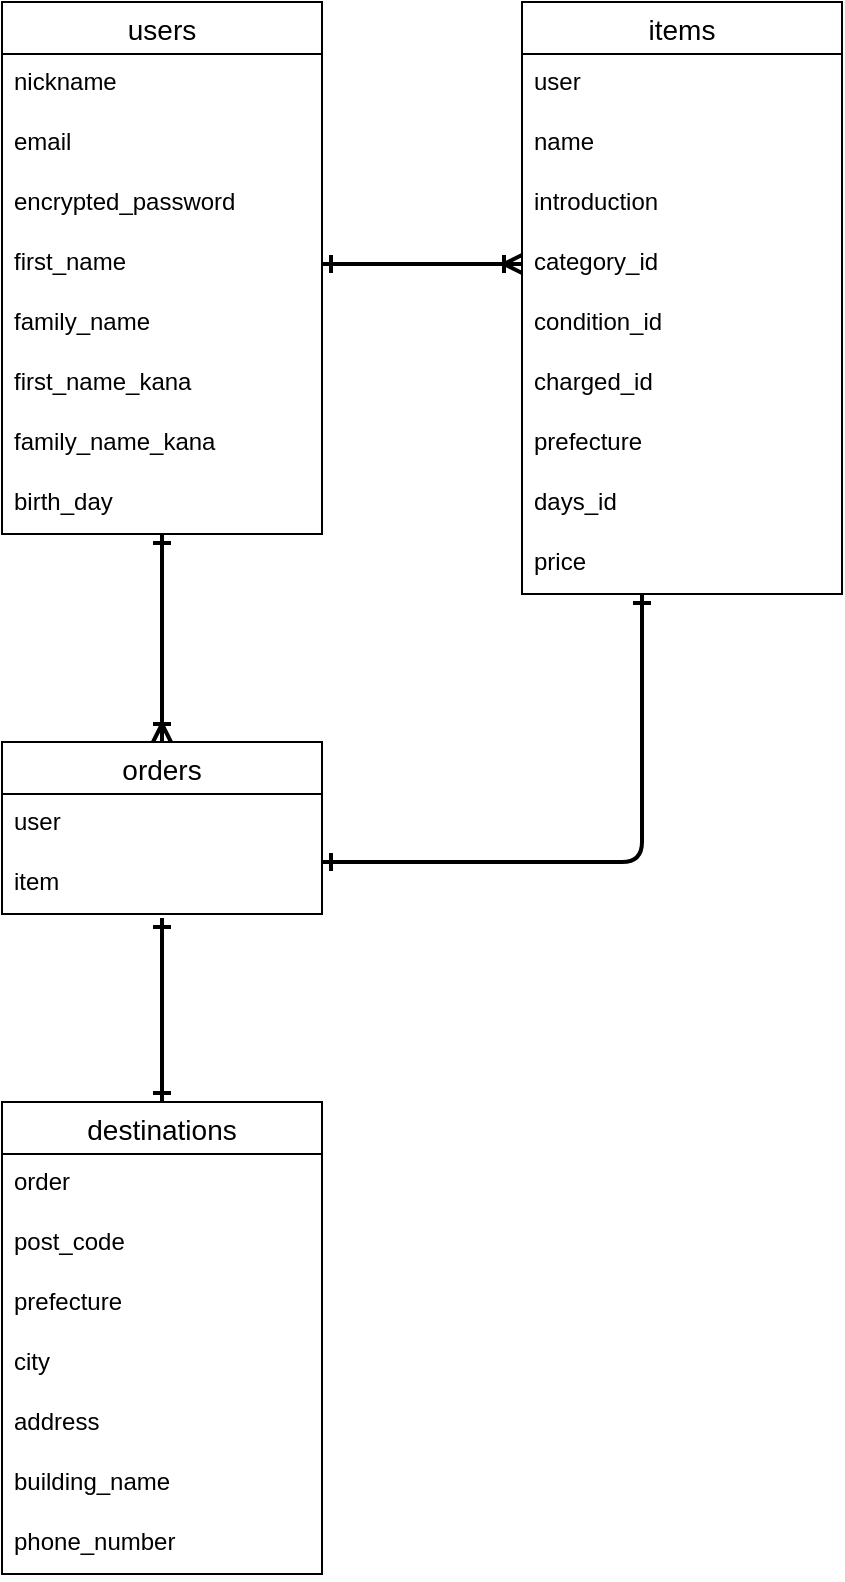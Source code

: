 <mxfile>
    <diagram id="Kd3eSbkRS7eqMcueWqug" name="ページ1">
        <mxGraphModel dx="892" dy="898" grid="1" gridSize="10" guides="1" tooltips="1" connect="1" arrows="1" fold="1" page="1" pageScale="1" pageWidth="827" pageHeight="1169" math="0" shadow="0">
            <root>
                <mxCell id="0"/>
                <mxCell id="1" parent="0"/>
                <mxCell id="40" value="users" style="swimlane;fontStyle=0;childLayout=stackLayout;horizontal=1;startSize=26;horizontalStack=0;resizeParent=1;resizeParentMax=0;resizeLast=0;collapsible=1;marginBottom=0;align=center;fontSize=14;" parent="1" vertex="1">
                    <mxGeometry x="320" y="360" width="160" height="266" as="geometry"/>
                </mxCell>
                <mxCell id="41" value="nickname " style="text;strokeColor=none;fillColor=none;spacingLeft=4;spacingRight=4;overflow=hidden;rotatable=0;points=[[0,0.5],[1,0.5]];portConstraint=eastwest;fontSize=12;" parent="40" vertex="1">
                    <mxGeometry y="26" width="160" height="30" as="geometry"/>
                </mxCell>
                <mxCell id="42" value="email" style="text;strokeColor=none;fillColor=none;spacingLeft=4;spacingRight=4;overflow=hidden;rotatable=0;points=[[0,0.5],[1,0.5]];portConstraint=eastwest;fontSize=12;" parent="40" vertex="1">
                    <mxGeometry y="56" width="160" height="30" as="geometry"/>
                </mxCell>
                <mxCell id="43" value="encrypted_password" style="text;strokeColor=none;fillColor=none;spacingLeft=4;spacingRight=4;overflow=hidden;rotatable=0;points=[[0,0.5],[1,0.5]];portConstraint=eastwest;fontSize=12;" parent="40" vertex="1">
                    <mxGeometry y="86" width="160" height="30" as="geometry"/>
                </mxCell>
                <mxCell id="63" value="first_name" style="text;strokeColor=none;fillColor=none;spacingLeft=4;spacingRight=4;overflow=hidden;rotatable=0;points=[[0,0.5],[1,0.5]];portConstraint=eastwest;fontSize=12;" parent="40" vertex="1">
                    <mxGeometry y="116" width="160" height="30" as="geometry"/>
                </mxCell>
                <mxCell id="62" value="family_name" style="text;strokeColor=none;fillColor=none;spacingLeft=4;spacingRight=4;overflow=hidden;rotatable=0;points=[[0,0.5],[1,0.5]];portConstraint=eastwest;fontSize=12;" parent="40" vertex="1">
                    <mxGeometry y="146" width="160" height="30" as="geometry"/>
                </mxCell>
                <mxCell id="61" value="first_name_kana" style="text;strokeColor=none;fillColor=none;spacingLeft=4;spacingRight=4;overflow=hidden;rotatable=0;points=[[0,0.5],[1,0.5]];portConstraint=eastwest;fontSize=12;" parent="40" vertex="1">
                    <mxGeometry y="176" width="160" height="30" as="geometry"/>
                </mxCell>
                <mxCell id="60" value="family_name_kana" style="text;strokeColor=none;fillColor=none;spacingLeft=4;spacingRight=4;overflow=hidden;rotatable=0;points=[[0,0.5],[1,0.5]];portConstraint=eastwest;fontSize=12;" parent="40" vertex="1">
                    <mxGeometry y="206" width="160" height="30" as="geometry"/>
                </mxCell>
                <mxCell id="59" value="birth_day" style="text;strokeColor=none;fillColor=none;spacingLeft=4;spacingRight=4;overflow=hidden;rotatable=0;points=[[0,0.5],[1,0.5]];portConstraint=eastwest;fontSize=12;" parent="40" vertex="1">
                    <mxGeometry y="236" width="160" height="30" as="geometry"/>
                </mxCell>
                <mxCell id="44" value="items" style="swimlane;fontStyle=0;childLayout=stackLayout;horizontal=1;startSize=26;horizontalStack=0;resizeParent=1;resizeParentMax=0;resizeLast=0;collapsible=1;marginBottom=0;align=center;fontSize=14;" parent="1" vertex="1">
                    <mxGeometry x="580" y="360" width="160" height="296" as="geometry"/>
                </mxCell>
                <mxCell id="102" value="user" style="text;strokeColor=none;fillColor=none;spacingLeft=4;spacingRight=4;overflow=hidden;rotatable=0;points=[[0,0.5],[1,0.5]];portConstraint=eastwest;fontSize=12;" vertex="1" parent="44">
                    <mxGeometry y="26" width="160" height="30" as="geometry"/>
                </mxCell>
                <mxCell id="45" value="name " style="text;strokeColor=none;fillColor=none;spacingLeft=4;spacingRight=4;overflow=hidden;rotatable=0;points=[[0,0.5],[1,0.5]];portConstraint=eastwest;fontSize=12;" parent="44" vertex="1">
                    <mxGeometry y="56" width="160" height="30" as="geometry"/>
                </mxCell>
                <mxCell id="46" value="introduction" style="text;strokeColor=none;fillColor=none;spacingLeft=4;spacingRight=4;overflow=hidden;rotatable=0;points=[[0,0.5],[1,0.5]];portConstraint=eastwest;fontSize=12;" parent="44" vertex="1">
                    <mxGeometry y="86" width="160" height="30" as="geometry"/>
                </mxCell>
                <mxCell id="47" value="category_id" style="text;strokeColor=none;fillColor=none;spacingLeft=4;spacingRight=4;overflow=hidden;rotatable=0;points=[[0,0.5],[1,0.5]];portConstraint=eastwest;fontSize=12;" parent="44" vertex="1">
                    <mxGeometry y="116" width="160" height="30" as="geometry"/>
                </mxCell>
                <mxCell id="73" value="condition_id" style="text;strokeColor=none;fillColor=none;spacingLeft=4;spacingRight=4;overflow=hidden;rotatable=0;points=[[0,0.5],[1,0.5]];portConstraint=eastwest;fontSize=12;" parent="44" vertex="1">
                    <mxGeometry y="146" width="160" height="30" as="geometry"/>
                </mxCell>
                <mxCell id="72" value="charged_id" style="text;strokeColor=none;fillColor=none;spacingLeft=4;spacingRight=4;overflow=hidden;rotatable=0;points=[[0,0.5],[1,0.5]];portConstraint=eastwest;fontSize=12;" parent="44" vertex="1">
                    <mxGeometry y="176" width="160" height="30" as="geometry"/>
                </mxCell>
                <mxCell id="71" value="prefecture" style="text;strokeColor=none;fillColor=none;spacingLeft=4;spacingRight=4;overflow=hidden;rotatable=0;points=[[0,0.5],[1,0.5]];portConstraint=eastwest;fontSize=12;" parent="44" vertex="1">
                    <mxGeometry y="206" width="160" height="30" as="geometry"/>
                </mxCell>
                <mxCell id="70" value="days_id" style="text;strokeColor=none;fillColor=none;spacingLeft=4;spacingRight=4;overflow=hidden;rotatable=0;points=[[0,0.5],[1,0.5]];portConstraint=eastwest;fontSize=12;" parent="44" vertex="1">
                    <mxGeometry y="236" width="160" height="30" as="geometry"/>
                </mxCell>
                <mxCell id="69" value="price" style="text;strokeColor=none;fillColor=none;spacingLeft=4;spacingRight=4;overflow=hidden;rotatable=0;points=[[0,0.5],[1,0.5]];portConstraint=eastwest;fontSize=12;" parent="44" vertex="1">
                    <mxGeometry y="266" width="160" height="30" as="geometry"/>
                </mxCell>
                <mxCell id="52" style="edgeStyle=none;html=1;entryX=0;entryY=0.5;entryDx=0;entryDy=0;startArrow=ERone;startFill=0;endArrow=ERoneToMany;endFill=0;strokeWidth=2;" parent="1" target="47" edge="1">
                    <mxGeometry relative="1" as="geometry">
                        <mxPoint x="480" y="491" as="sourcePoint"/>
                    </mxGeometry>
                </mxCell>
                <mxCell id="78" value="destinations" style="swimlane;fontStyle=0;childLayout=stackLayout;horizontal=1;startSize=26;horizontalStack=0;resizeParent=1;resizeParentMax=0;resizeLast=0;collapsible=1;marginBottom=0;align=center;fontSize=14;" parent="1" vertex="1">
                    <mxGeometry x="320" y="910" width="160" height="236" as="geometry"/>
                </mxCell>
                <mxCell id="108" value="order" style="text;strokeColor=none;fillColor=none;spacingLeft=4;spacingRight=4;overflow=hidden;rotatable=0;points=[[0,0.5],[1,0.5]];portConstraint=eastwest;fontSize=12;" vertex="1" parent="78">
                    <mxGeometry y="26" width="160" height="30" as="geometry"/>
                </mxCell>
                <mxCell id="79" value="post_code" style="text;strokeColor=none;fillColor=none;spacingLeft=4;spacingRight=4;overflow=hidden;rotatable=0;points=[[0,0.5],[1,0.5]];portConstraint=eastwest;fontSize=12;" parent="78" vertex="1">
                    <mxGeometry y="56" width="160" height="30" as="geometry"/>
                </mxCell>
                <mxCell id="80" value="prefecture" style="text;strokeColor=none;fillColor=none;spacingLeft=4;spacingRight=4;overflow=hidden;rotatable=0;points=[[0,0.5],[1,0.5]];portConstraint=eastwest;fontSize=12;" parent="78" vertex="1">
                    <mxGeometry y="86" width="160" height="30" as="geometry"/>
                </mxCell>
                <mxCell id="81" value="city" style="text;strokeColor=none;fillColor=none;spacingLeft=4;spacingRight=4;overflow=hidden;rotatable=0;points=[[0,0.5],[1,0.5]];portConstraint=eastwest;fontSize=12;" parent="78" vertex="1">
                    <mxGeometry y="116" width="160" height="30" as="geometry"/>
                </mxCell>
                <mxCell id="88" value="address" style="text;strokeColor=none;fillColor=none;spacingLeft=4;spacingRight=4;overflow=hidden;rotatable=0;points=[[0,0.5],[1,0.5]];portConstraint=eastwest;fontSize=12;" parent="78" vertex="1">
                    <mxGeometry y="146" width="160" height="30" as="geometry"/>
                </mxCell>
                <mxCell id="87" value="building_name" style="text;strokeColor=none;fillColor=none;spacingLeft=4;spacingRight=4;overflow=hidden;rotatable=0;points=[[0,0.5],[1,0.5]];portConstraint=eastwest;fontSize=12;" parent="78" vertex="1">
                    <mxGeometry y="176" width="160" height="30" as="geometry"/>
                </mxCell>
                <mxCell id="86" value="phone_number" style="text;strokeColor=none;fillColor=none;spacingLeft=4;spacingRight=4;overflow=hidden;rotatable=0;points=[[0,0.5],[1,0.5]];portConstraint=eastwest;fontSize=12;" parent="78" vertex="1">
                    <mxGeometry y="206" width="160" height="30" as="geometry"/>
                </mxCell>
                <mxCell id="89" value="" style="endArrow=ERone;html=1;startArrow=ERoneToMany;startFill=0;endFill=0;strokeWidth=2;" edge="1" parent="1">
                    <mxGeometry width="50" height="50" relative="1" as="geometry">
                        <mxPoint x="400" y="730" as="sourcePoint"/>
                        <mxPoint x="400" y="626" as="targetPoint"/>
                    </mxGeometry>
                </mxCell>
                <mxCell id="90" value="orders" style="swimlane;fontStyle=0;childLayout=stackLayout;horizontal=1;startSize=26;horizontalStack=0;resizeParent=1;resizeParentMax=0;resizeLast=0;collapsible=1;marginBottom=0;align=center;fontSize=14;" vertex="1" parent="1">
                    <mxGeometry x="320" y="730" width="160" height="86" as="geometry">
                        <mxRectangle x="320" y="760" width="80" height="30" as="alternateBounds"/>
                    </mxGeometry>
                </mxCell>
                <mxCell id="98" value="user" style="text;strokeColor=none;fillColor=none;spacingLeft=4;spacingRight=4;overflow=hidden;rotatable=0;points=[[0,0.5],[1,0.5]];portConstraint=eastwest;fontSize=12;" vertex="1" parent="90">
                    <mxGeometry y="26" width="160" height="30" as="geometry"/>
                </mxCell>
                <mxCell id="99" value="item" style="text;strokeColor=none;fillColor=none;spacingLeft=4;spacingRight=4;overflow=hidden;rotatable=0;points=[[0,0.5],[1,0.5]];portConstraint=eastwest;fontSize=12;" vertex="1" parent="90">
                    <mxGeometry y="56" width="160" height="30" as="geometry"/>
                </mxCell>
                <mxCell id="100" value="" style="edgeStyle=elbowEdgeStyle;fontSize=12;html=1;endArrow=ERone;endFill=1;strokeWidth=2;entryX=0.375;entryY=1;entryDx=0;entryDy=0;entryPerimeter=0;startArrow=ERone;startFill=0;" edge="1" parent="1" target="69">
                    <mxGeometry width="100" height="100" relative="1" as="geometry">
                        <mxPoint x="480" y="790" as="sourcePoint"/>
                        <mxPoint x="660" y="640" as="targetPoint"/>
                        <Array as="points">
                            <mxPoint x="640" y="730"/>
                        </Array>
                    </mxGeometry>
                </mxCell>
                <mxCell id="106" value="" style="edgeStyle=elbowEdgeStyle;fontSize=12;html=1;endArrow=ERone;endFill=1;strokeWidth=2;entryX=0.5;entryY=0;entryDx=0;entryDy=0;startArrow=ERone;startFill=0;exitX=0.5;exitY=1.067;exitDx=0;exitDy=0;exitPerimeter=0;" edge="1" parent="1" source="99" target="78">
                    <mxGeometry width="100" height="100" relative="1" as="geometry">
                        <mxPoint x="310" y="785" as="sourcePoint"/>
                        <mxPoint x="130" y="646" as="targetPoint"/>
                        <Array as="points">
                            <mxPoint x="400" y="880"/>
                            <mxPoint x="130" y="786"/>
                        </Array>
                    </mxGeometry>
                </mxCell>
            </root>
        </mxGraphModel>
    </diagram>
</mxfile>